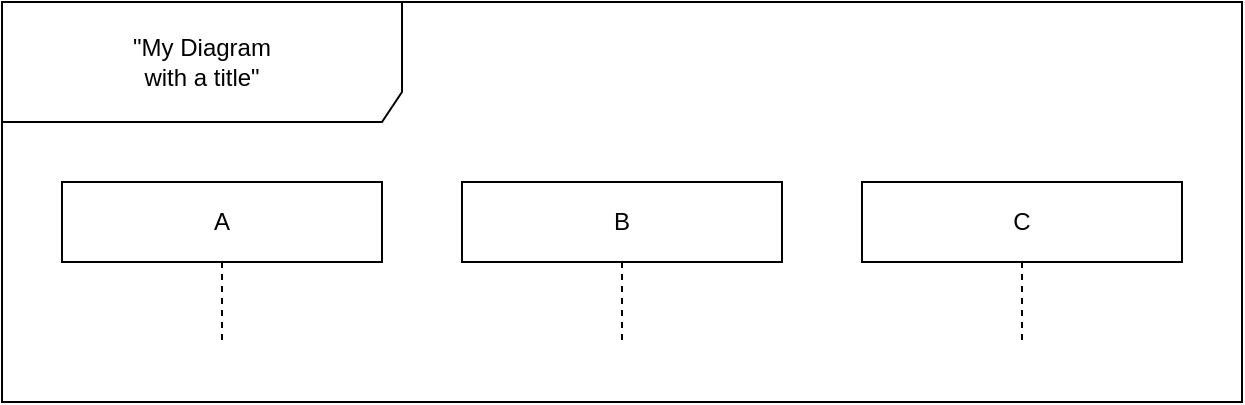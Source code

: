 <mxfile version="26.2.2"><diagram name="Diagram" id="test-1"><mxGraphModel dx="0" dy="0" grid="1" gridSize="10" guides="1" tooltips="1" connect="1" arrows="1" fold="1" page="0" pageScale="1" pageWidth="850" pageHeight="1100" background="#ffffff" math="0" shadow="0"><root><mxCell id="0" /><mxCell id="1" parent="0" /><mxCell id="test-2" value="&quot;My Diagram&lt;br/&gt;with a title&quot;" parent="1" style="shape=umlFrame;whiteSpace=wrap;html=1;pointerEvents=0;width=200;height=60;" vertex="1"><mxGeometry x="-30" y="-90" width="620" height="200" as="geometry" /></mxCell><mxCell id="test-3" value="A" parent="1" style="shape=umlLifeline;perimeter=lifelinePerimeter;whiteSpace=wrap;html=1;container=1;dropTarget=0;collapsible=0;recursiveResize=0;outlineConnect=0;portConstraint=eastwest;newEdgeStyle={&quot;curved&quot;:0,&quot;rounded&quot;:0};" vertex="1"><mxGeometry x="0" y="0" width="160" height="80" as="geometry" /></mxCell><mxCell id="test-4" value="B" parent="1" style="shape=umlLifeline;perimeter=lifelinePerimeter;whiteSpace=wrap;html=1;container=1;dropTarget=0;collapsible=0;recursiveResize=0;outlineConnect=0;portConstraint=eastwest;newEdgeStyle={&quot;curved&quot;:0,&quot;rounded&quot;:0};" vertex="1"><mxGeometry x="200" y="0" width="160" height="80" as="geometry" /></mxCell><mxCell id="test-5" value="C" parent="1" style="shape=umlLifeline;perimeter=lifelinePerimeter;whiteSpace=wrap;html=1;container=1;dropTarget=0;collapsible=0;recursiveResize=0;outlineConnect=0;portConstraint=eastwest;newEdgeStyle={&quot;curved&quot;:0,&quot;rounded&quot;:0};" vertex="1"><mxGeometry x="400" y="0" width="160" height="80" as="geometry" /></mxCell></root></mxGraphModel></diagram></mxfile>